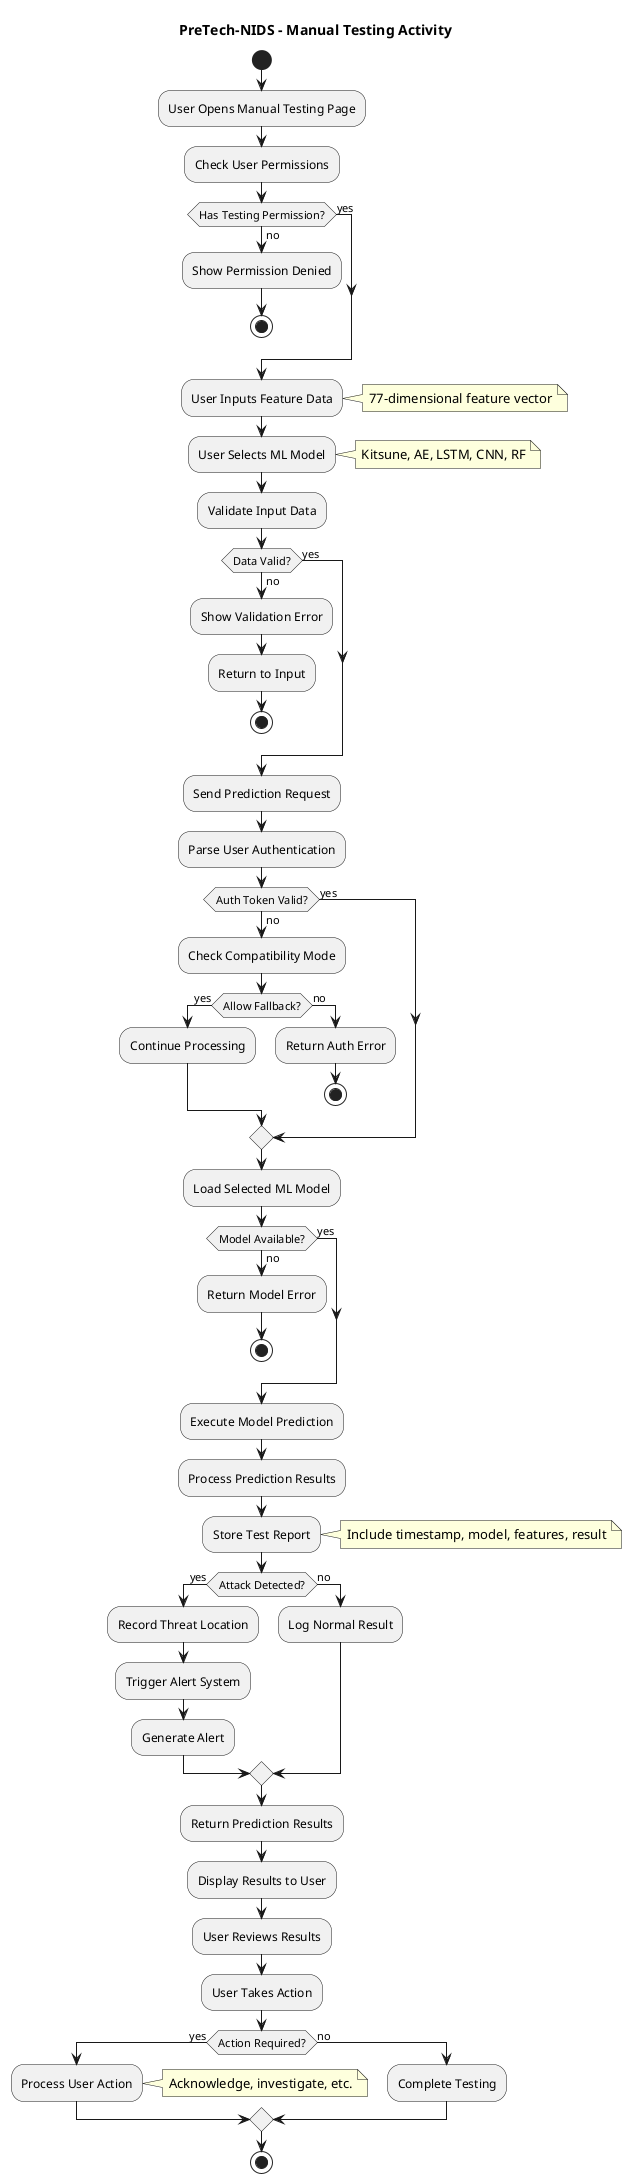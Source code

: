 @startuml
title PreTech-NIDS - Manual Testing Activity
hide circle

start
:User Opens Manual Testing Page;

:Check User Permissions;
if (Has Testing Permission?) then (yes)
else (no)
  :Show Permission Denied;
  stop
endif

:User Inputs Feature Data;
note right: 77-dimensional feature vector

:User Selects ML Model;
note right: Kitsune, AE, LSTM, CNN, RF

:Validate Input Data;
if (Data Valid?) then (yes)
else (no)
  :Show Validation Error;
  :Return to Input;
  stop
endif

:Send Prediction Request;

:Parse User Authentication;
if (Auth Token Valid?) then (yes)
else (no)
  :Check Compatibility Mode;
  if (Allow Fallback?) then (yes)
    :Continue Processing;
  else (no)
    :Return Auth Error;
    stop
  endif
endif

:Load Selected ML Model;
if (Model Available?) then (yes)
else (no)
  :Return Model Error;
  stop
endif

:Execute Model Prediction;

:Process Prediction Results;

:Store Test Report;
note right: Include timestamp, model, features, result

if (Attack Detected?) then (yes)
  :Record Threat Location;
  :Trigger Alert System;
  :Generate Alert;
else (no)
  :Log Normal Result;
endif

:Return Prediction Results;

:Display Results to User;

:User Reviews Results;

:User Takes Action;
if (Action Required?) then (yes)
  :Process User Action;
  note right: Acknowledge, investigate, etc.
else (no)
  :Complete Testing;
endif

stop
@enduml
